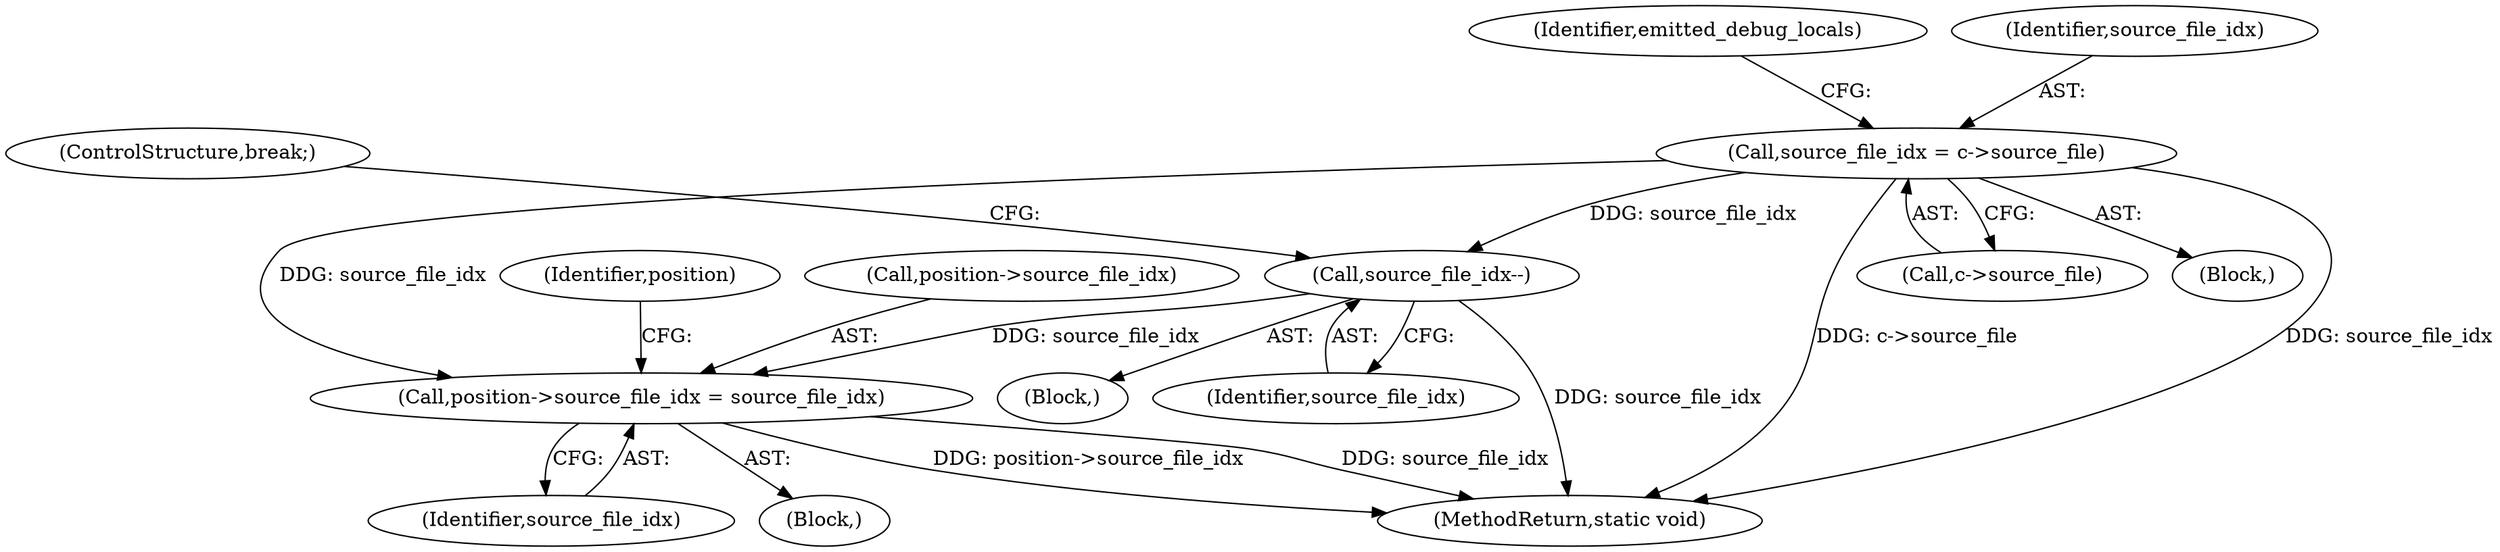 digraph "0_radare2_252afb1cff9676f3ae1f341a28448bf2c8b6e308@pointer" {
"1000161" [label="(Call,source_file_idx = c->source_file)"];
"1000940" [label="(Call,source_file_idx--)"];
"1000978" [label="(Call,position->source_file_idx = source_file_idx)"];
"1001193" [label="(MethodReturn,static void)"];
"1000978" [label="(Call,position->source_file_idx = source_file_idx)"];
"1000985" [label="(Identifier,position)"];
"1000979" [label="(Call,position->source_file_idx)"];
"1000940" [label="(Call,source_file_idx--)"];
"1000930" [label="(Block,)"];
"1000163" [label="(Call,c->source_file)"];
"1000170" [label="(Identifier,emitted_debug_locals)"];
"1000982" [label="(Identifier,source_file_idx)"];
"1000942" [label="(ControlStructure,break;)"];
"1000941" [label="(Identifier,source_file_idx)"];
"1000944" [label="(Block,)"];
"1000161" [label="(Call,source_file_idx = c->source_file)"];
"1000123" [label="(Block,)"];
"1000162" [label="(Identifier,source_file_idx)"];
"1000161" -> "1000123"  [label="AST: "];
"1000161" -> "1000163"  [label="CFG: "];
"1000162" -> "1000161"  [label="AST: "];
"1000163" -> "1000161"  [label="AST: "];
"1000170" -> "1000161"  [label="CFG: "];
"1000161" -> "1001193"  [label="DDG: c->source_file"];
"1000161" -> "1001193"  [label="DDG: source_file_idx"];
"1000161" -> "1000940"  [label="DDG: source_file_idx"];
"1000161" -> "1000978"  [label="DDG: source_file_idx"];
"1000940" -> "1000930"  [label="AST: "];
"1000940" -> "1000941"  [label="CFG: "];
"1000941" -> "1000940"  [label="AST: "];
"1000942" -> "1000940"  [label="CFG: "];
"1000940" -> "1001193"  [label="DDG: source_file_idx"];
"1000940" -> "1000978"  [label="DDG: source_file_idx"];
"1000978" -> "1000944"  [label="AST: "];
"1000978" -> "1000982"  [label="CFG: "];
"1000979" -> "1000978"  [label="AST: "];
"1000982" -> "1000978"  [label="AST: "];
"1000985" -> "1000978"  [label="CFG: "];
"1000978" -> "1001193"  [label="DDG: source_file_idx"];
"1000978" -> "1001193"  [label="DDG: position->source_file_idx"];
}
